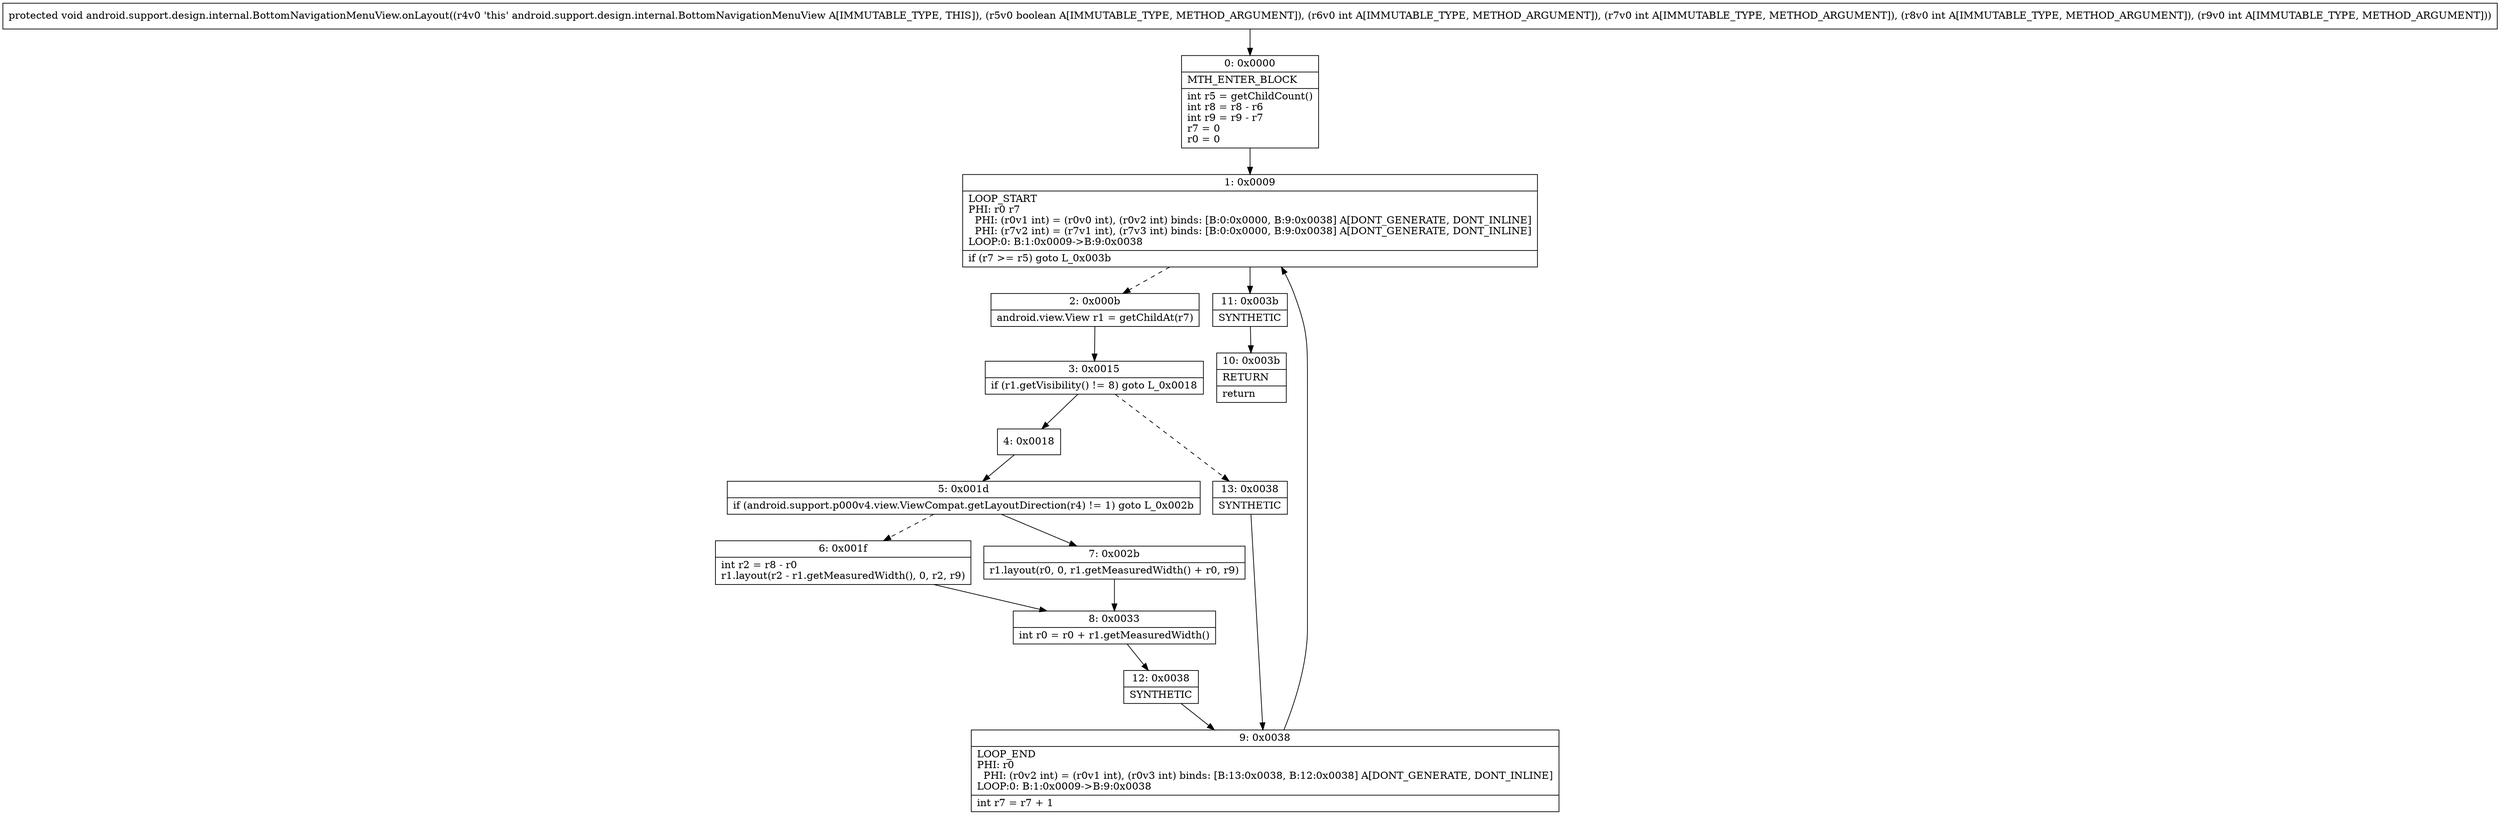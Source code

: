 digraph "CFG forandroid.support.design.internal.BottomNavigationMenuView.onLayout(ZIIII)V" {
Node_0 [shape=record,label="{0\:\ 0x0000|MTH_ENTER_BLOCK\l|int r5 = getChildCount()\lint r8 = r8 \- r6\lint r9 = r9 \- r7\lr7 = 0\lr0 = 0\l}"];
Node_1 [shape=record,label="{1\:\ 0x0009|LOOP_START\lPHI: r0 r7 \l  PHI: (r0v1 int) = (r0v0 int), (r0v2 int) binds: [B:0:0x0000, B:9:0x0038] A[DONT_GENERATE, DONT_INLINE]\l  PHI: (r7v2 int) = (r7v1 int), (r7v3 int) binds: [B:0:0x0000, B:9:0x0038] A[DONT_GENERATE, DONT_INLINE]\lLOOP:0: B:1:0x0009\-\>B:9:0x0038\l|if (r7 \>= r5) goto L_0x003b\l}"];
Node_2 [shape=record,label="{2\:\ 0x000b|android.view.View r1 = getChildAt(r7)\l}"];
Node_3 [shape=record,label="{3\:\ 0x0015|if (r1.getVisibility() != 8) goto L_0x0018\l}"];
Node_4 [shape=record,label="{4\:\ 0x0018}"];
Node_5 [shape=record,label="{5\:\ 0x001d|if (android.support.p000v4.view.ViewCompat.getLayoutDirection(r4) != 1) goto L_0x002b\l}"];
Node_6 [shape=record,label="{6\:\ 0x001f|int r2 = r8 \- r0\lr1.layout(r2 \- r1.getMeasuredWidth(), 0, r2, r9)\l}"];
Node_7 [shape=record,label="{7\:\ 0x002b|r1.layout(r0, 0, r1.getMeasuredWidth() + r0, r9)\l}"];
Node_8 [shape=record,label="{8\:\ 0x0033|int r0 = r0 + r1.getMeasuredWidth()\l}"];
Node_9 [shape=record,label="{9\:\ 0x0038|LOOP_END\lPHI: r0 \l  PHI: (r0v2 int) = (r0v1 int), (r0v3 int) binds: [B:13:0x0038, B:12:0x0038] A[DONT_GENERATE, DONT_INLINE]\lLOOP:0: B:1:0x0009\-\>B:9:0x0038\l|int r7 = r7 + 1\l}"];
Node_10 [shape=record,label="{10\:\ 0x003b|RETURN\l|return\l}"];
Node_11 [shape=record,label="{11\:\ 0x003b|SYNTHETIC\l}"];
Node_12 [shape=record,label="{12\:\ 0x0038|SYNTHETIC\l}"];
Node_13 [shape=record,label="{13\:\ 0x0038|SYNTHETIC\l}"];
MethodNode[shape=record,label="{protected void android.support.design.internal.BottomNavigationMenuView.onLayout((r4v0 'this' android.support.design.internal.BottomNavigationMenuView A[IMMUTABLE_TYPE, THIS]), (r5v0 boolean A[IMMUTABLE_TYPE, METHOD_ARGUMENT]), (r6v0 int A[IMMUTABLE_TYPE, METHOD_ARGUMENT]), (r7v0 int A[IMMUTABLE_TYPE, METHOD_ARGUMENT]), (r8v0 int A[IMMUTABLE_TYPE, METHOD_ARGUMENT]), (r9v0 int A[IMMUTABLE_TYPE, METHOD_ARGUMENT])) }"];
MethodNode -> Node_0;
Node_0 -> Node_1;
Node_1 -> Node_2[style=dashed];
Node_1 -> Node_11;
Node_2 -> Node_3;
Node_3 -> Node_4;
Node_3 -> Node_13[style=dashed];
Node_4 -> Node_5;
Node_5 -> Node_6[style=dashed];
Node_5 -> Node_7;
Node_6 -> Node_8;
Node_7 -> Node_8;
Node_8 -> Node_12;
Node_9 -> Node_1;
Node_11 -> Node_10;
Node_12 -> Node_9;
Node_13 -> Node_9;
}

